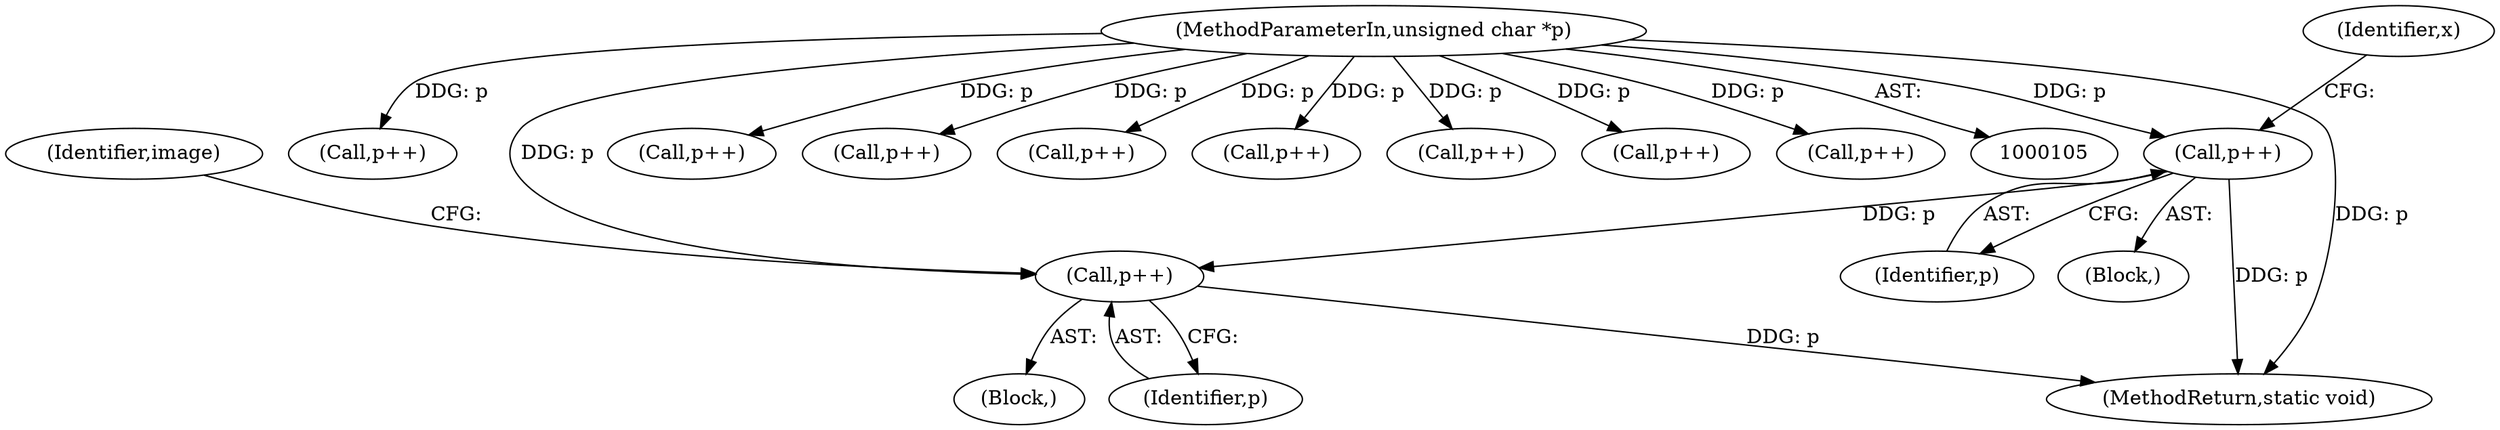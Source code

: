 digraph "0_ImageMagick_b6ae2f9e0ab13343c0281732d479757a8e8979c7@pointer" {
"1000206" [label="(Call,p++)"];
"1000106" [label="(MethodParameterIn,unsigned char *p)"];
"1000262" [label="(Call,p++)"];
"1000263" [label="(Identifier,p)"];
"1000166" [label="(Block,)"];
"1000206" [label="(Call,p++)"];
"1000661" [label="(Call,p++)"];
"1000786" [label="(Call,p++)"];
"1000207" [label="(Identifier,p)"];
"1000414" [label="(Call,p++)"];
"1000731" [label="(Call,p++)"];
"1000267" [label="(Identifier,image)"];
"1000164" [label="(Identifier,x)"];
"1000106" [label="(MethodParameterIn,unsigned char *p)"];
"1000262" [label="(Call,p++)"];
"1000780" [label="(Call,p++)"];
"1000624" [label="(Call,p++)"];
"1000523" [label="(Call,p++)"];
"1000216" [label="(Block,)"];
"1000803" [label="(MethodReturn,static void)"];
"1000792" [label="(Call,p++)"];
"1000206" -> "1000166"  [label="AST: "];
"1000206" -> "1000207"  [label="CFG: "];
"1000207" -> "1000206"  [label="AST: "];
"1000164" -> "1000206"  [label="CFG: "];
"1000206" -> "1000803"  [label="DDG: p"];
"1000106" -> "1000206"  [label="DDG: p"];
"1000206" -> "1000262"  [label="DDG: p"];
"1000106" -> "1000105"  [label="AST: "];
"1000106" -> "1000803"  [label="DDG: p"];
"1000106" -> "1000262"  [label="DDG: p"];
"1000106" -> "1000414"  [label="DDG: p"];
"1000106" -> "1000523"  [label="DDG: p"];
"1000106" -> "1000624"  [label="DDG: p"];
"1000106" -> "1000661"  [label="DDG: p"];
"1000106" -> "1000731"  [label="DDG: p"];
"1000106" -> "1000780"  [label="DDG: p"];
"1000106" -> "1000786"  [label="DDG: p"];
"1000106" -> "1000792"  [label="DDG: p"];
"1000262" -> "1000216"  [label="AST: "];
"1000262" -> "1000263"  [label="CFG: "];
"1000263" -> "1000262"  [label="AST: "];
"1000267" -> "1000262"  [label="CFG: "];
"1000262" -> "1000803"  [label="DDG: p"];
}
